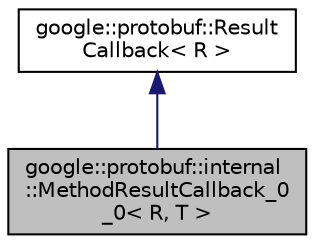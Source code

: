 digraph "google::protobuf::internal::MethodResultCallback_0_0&lt; R, T &gt;"
{
 // LATEX_PDF_SIZE
  edge [fontname="Helvetica",fontsize="10",labelfontname="Helvetica",labelfontsize="10"];
  node [fontname="Helvetica",fontsize="10",shape=record];
  Node1 [label="google::protobuf::internal\l::MethodResultCallback_0\l_0\< R, T \>",height=0.2,width=0.4,color="black", fillcolor="grey75", style="filled", fontcolor="black",tooltip=" "];
  Node2 -> Node1 [dir="back",color="midnightblue",fontsize="10",style="solid",fontname="Helvetica"];
  Node2 [label="google::protobuf::Result\lCallback\< R \>",height=0.2,width=0.4,color="black", fillcolor="white", style="filled",URL="$classgoogle_1_1protobuf_1_1ResultCallback.html",tooltip=" "];
}
